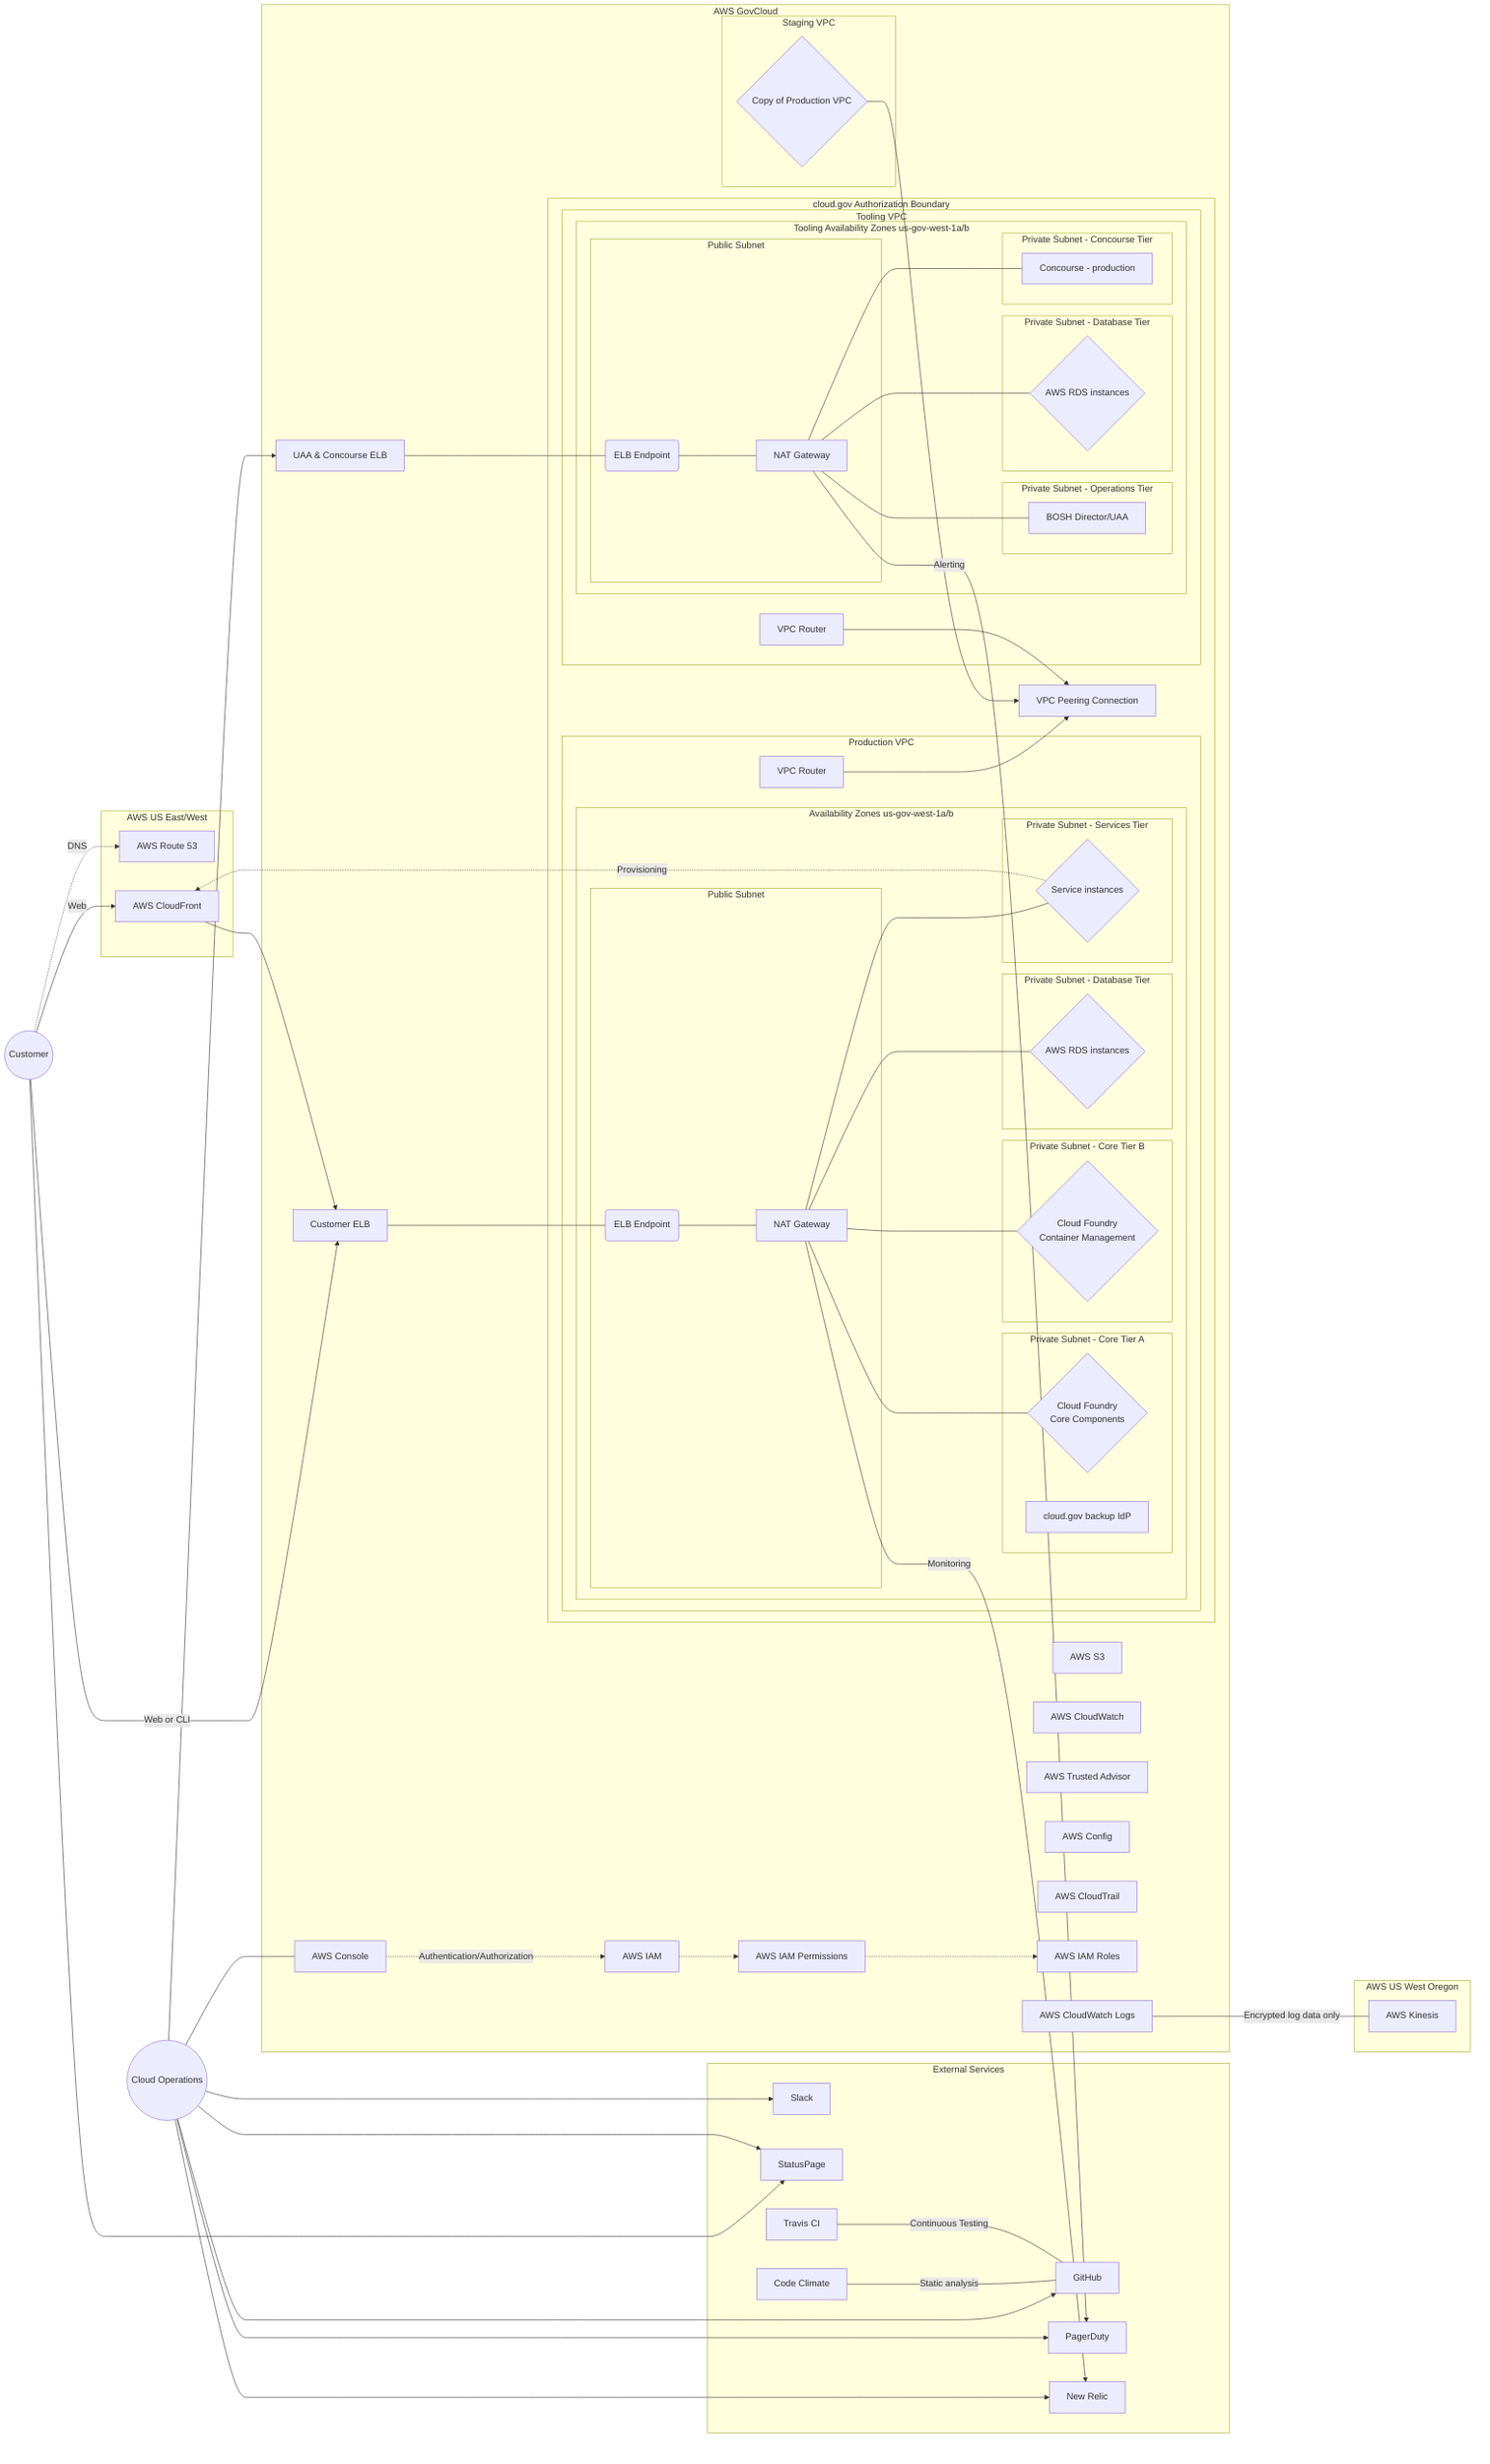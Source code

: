 %% title: 10-1 Network
%% description: Section 10 - System Environment - Figure 10-1 Network
graph LR
  subgraph External Services
    github["GitHub"]
    slack["Slack"]
    pagerduty["PagerDuty"]
    newrelic["New Relic"]
    statuspage["StatusPage"]
    codeclimate["Code Climate"]
    travis["Travis CI"]
  end
  subgraph AWS US West Oregon
    kinesis["AWS Kinesis"]
  end
  subgraph AWS US East/West
    route53["AWS Route 53"]
    cloudfront["AWS CloudFront"]
  end
  subgraph AWS GovCloud
    apps-elb["Customer ELB"]
    ops-elb["UAA & Concourse ELB"]
    s3["AWS S3"]
    cloudwatch["AWS CloudWatch"]
    cloudwatch-logs["AWS CloudWatch Logs"]
    advisor["AWS Trusted Advisor"]
    config["AWS Config"]
    cloudtrail["AWS CloudTrail"]
    iam["AWS IAM"]
    iam-perms["AWS IAM Permissions"]
    iam-roles["AWS IAM Roles"]
    aws-console["AWS Console"]
    subgraph Staging VPC
      vpc-staging{Copy of Production VPC}
    end
    subgraph cloud.gov Authorization Boundary
      subgraph Production VPC
        subgraph Availability Zones us-gov-west-1a/b
          subgraph Public Subnet
            prod-nat["NAT Gateway"]
            prod-elb-endpoint("ELB Endpoint")
          end
          subgraph Private Subnet - Core Tier A
            prod-cf{"Cloud Foundry<br>Core Components"}
            idp["cloud.gov backup IdP"]
          end
          subgraph Private Subnet - Core Tier B
            prod-diego{"Cloud Foundry<br>Container Management"}
          end
          subgraph Private Subnet - Database Tier
            prod-rds{"AWS RDS instances"}
          end
          subgraph Private Subnet - Services Tier
            prod-services{"Service instances"}
          end
        end
        vpc-router-prod["VPC Router"]
      end
      vpc-peering["VPC Peering Connection"]
      subgraph Tooling VPC
        subgraph Tooling Availability Zones us-gov-west-1a/b
          subgraph Public Subnet
            tooling-nat["NAT Gateway"]
            tooling-elb-endpoint("ELB Endpoint")
          end
          subgraph Private Subnet - Operations Tier
            tooling-ops["BOSH Director/UAA"]
          end
          subgraph Private Subnet - Database Tier
            tooling-rds{"AWS RDS instances"}
          end
          subgraph Private Subnet - Concourse Tier
            tooling-concourse["Concourse - production"]
          end
        end
        vpc-router-tooling["VPC Router"]
      end
    end
  end
  customer(("Customer"))
  ops(("Cloud Operations"))

  customer-.DNS.->route53
  customer--Web-->cloudfront
  customer--Web or CLI-->apps-elb
  customer-->statuspage

  cloudfront-->apps-elb
  prod-services-.Provisioning.->cloudfront

  ops-->ops-elb
  ops-->github
  ops-->slack
  ops---aws-console
  ops-->newrelic
  ops-->statuspage
  ops-->pagerduty

  codeclimate-- Static analysis --- github
  travis-- Continuous Testing --- github
  prod-nat--Monitoring-->newrelic
  tooling-nat--Alerting-->pagerduty

  vpc-router-tooling-->vpc-peering
  vpc-router-prod-->vpc-peering
  vpc-staging-->vpc-peering
  aws-console-."Authentication/Authorization".->iam
  iam-.->iam-perms
  iam-perms-.->iam-roles

  apps-elb---prod-elb-endpoint
  prod-elb-endpoint---prod-nat
  prod-nat---prod-cf
  prod-nat---prod-diego
  prod-nat---prod-rds
  prod-nat---prod-services

  ops-elb---tooling-elb-endpoint
  tooling-elb-endpoint---tooling-nat
  tooling-nat---tooling-ops
  tooling-nat---tooling-rds
  tooling-nat---tooling-concourse

  cloudwatch-logs-- Encrypted log data only --- kinesis
